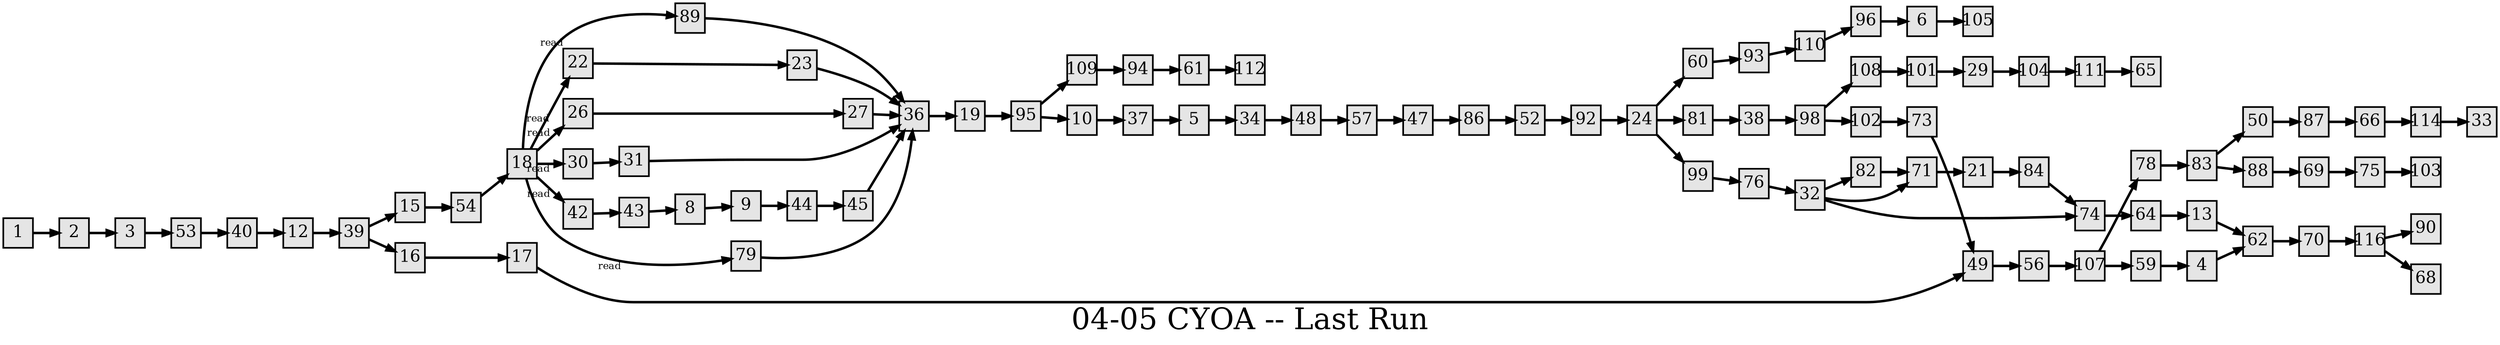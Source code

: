 digraph g{
  graph [ label="04-05 CYOA -- Last Run" rankdir=LR, ordering=out, fontsize=36, nodesep="0.35", ranksep="0.45"];
  node  [shape=rect, penwidth=2, fontsize=20, style=filled, fillcolor=grey90, margin="0,0", labelfloat=true, regular=true, fixedsize=true];
  edge  [labelfloat=true, penwidth=3, fontsize=12];

  1 -> 2;
  2 -> 3;
  3 -> 53;
  4 -> 62;
  5 -> 34;
  6 -> 105;
  8 -> 9;
  9 -> 44;
  10 -> 37;
  12 -> 39;
  13 -> 62;
  15 -> 54;
  16 -> 17;
  17 -> 49;
  18 -> 89	[ xlabel="read" ];
  18 -> 22	[ xlabel="read" ];
  18 -> 26	[ xlabel="read" ];
  18 -> 30	[ xlabel="read" ];
  18 -> 42	[ xlabel="read" ];
  18 -> 79	[ xlabel="read" ];
  19 -> 95;
  21 -> 84;
  22 -> 23;
  23 -> 36;
  24 -> 60;
  24 -> 81;
  24 -> 99;
  26 -> 27;
  27 -> 36;
  29 -> 104;
  30 -> 31;
  31 -> 36;
  32 -> 82;
  32 -> 74;
  32 -> 71;
  34 -> 48;
  36 -> 19;
  37 -> 5;
  38 -> 98;
  39 -> 15;
  39 -> 16;
  40 -> 12;
  42 -> 43;
  43 -> 8;
  44 -> 45;
  45 -> 36;
  47 -> 86;
  48 -> 57;
  49 -> 56;
  50 -> 87;
  52 -> 92;
  53 -> 40;
  54 -> 18;
  56 -> 107;
  57 -> 47;
  59 -> 4;
  60 -> 93;
  61 -> 112;
  62 -> 70;
  64 -> 13;
  66 -> 114;
  69 -> 75;
  70 -> 116;
  71 -> 21;
  73 -> 49;
  74 -> 64;
  75 -> 103;
  76 -> 32;
  78 -> 83;
  79 -> 36;
  81 -> 38;
  82 -> 71;
  83 -> 50;
  83 -> 88;
  84 -> 74;
  86 -> 52;
  87 -> 66;
  88 -> 69;
  89 -> 36;
  92 -> 24;
  93 -> 110;
  94 -> 61;
  95 -> 109;
  95 -> 10;
  96 -> 6;
  98 -> 108;
  98 -> 102;
  99 -> 76;
  101 -> 29;
  102 -> 73;
  104 -> 111;
  107 -> 78;
  107 -> 59;
  108 -> 101;
  109 -> 94;
  110 -> 96;
  111 -> 65;
  114 -> 33;
  116 -> 90;
  116 -> 68;
}


